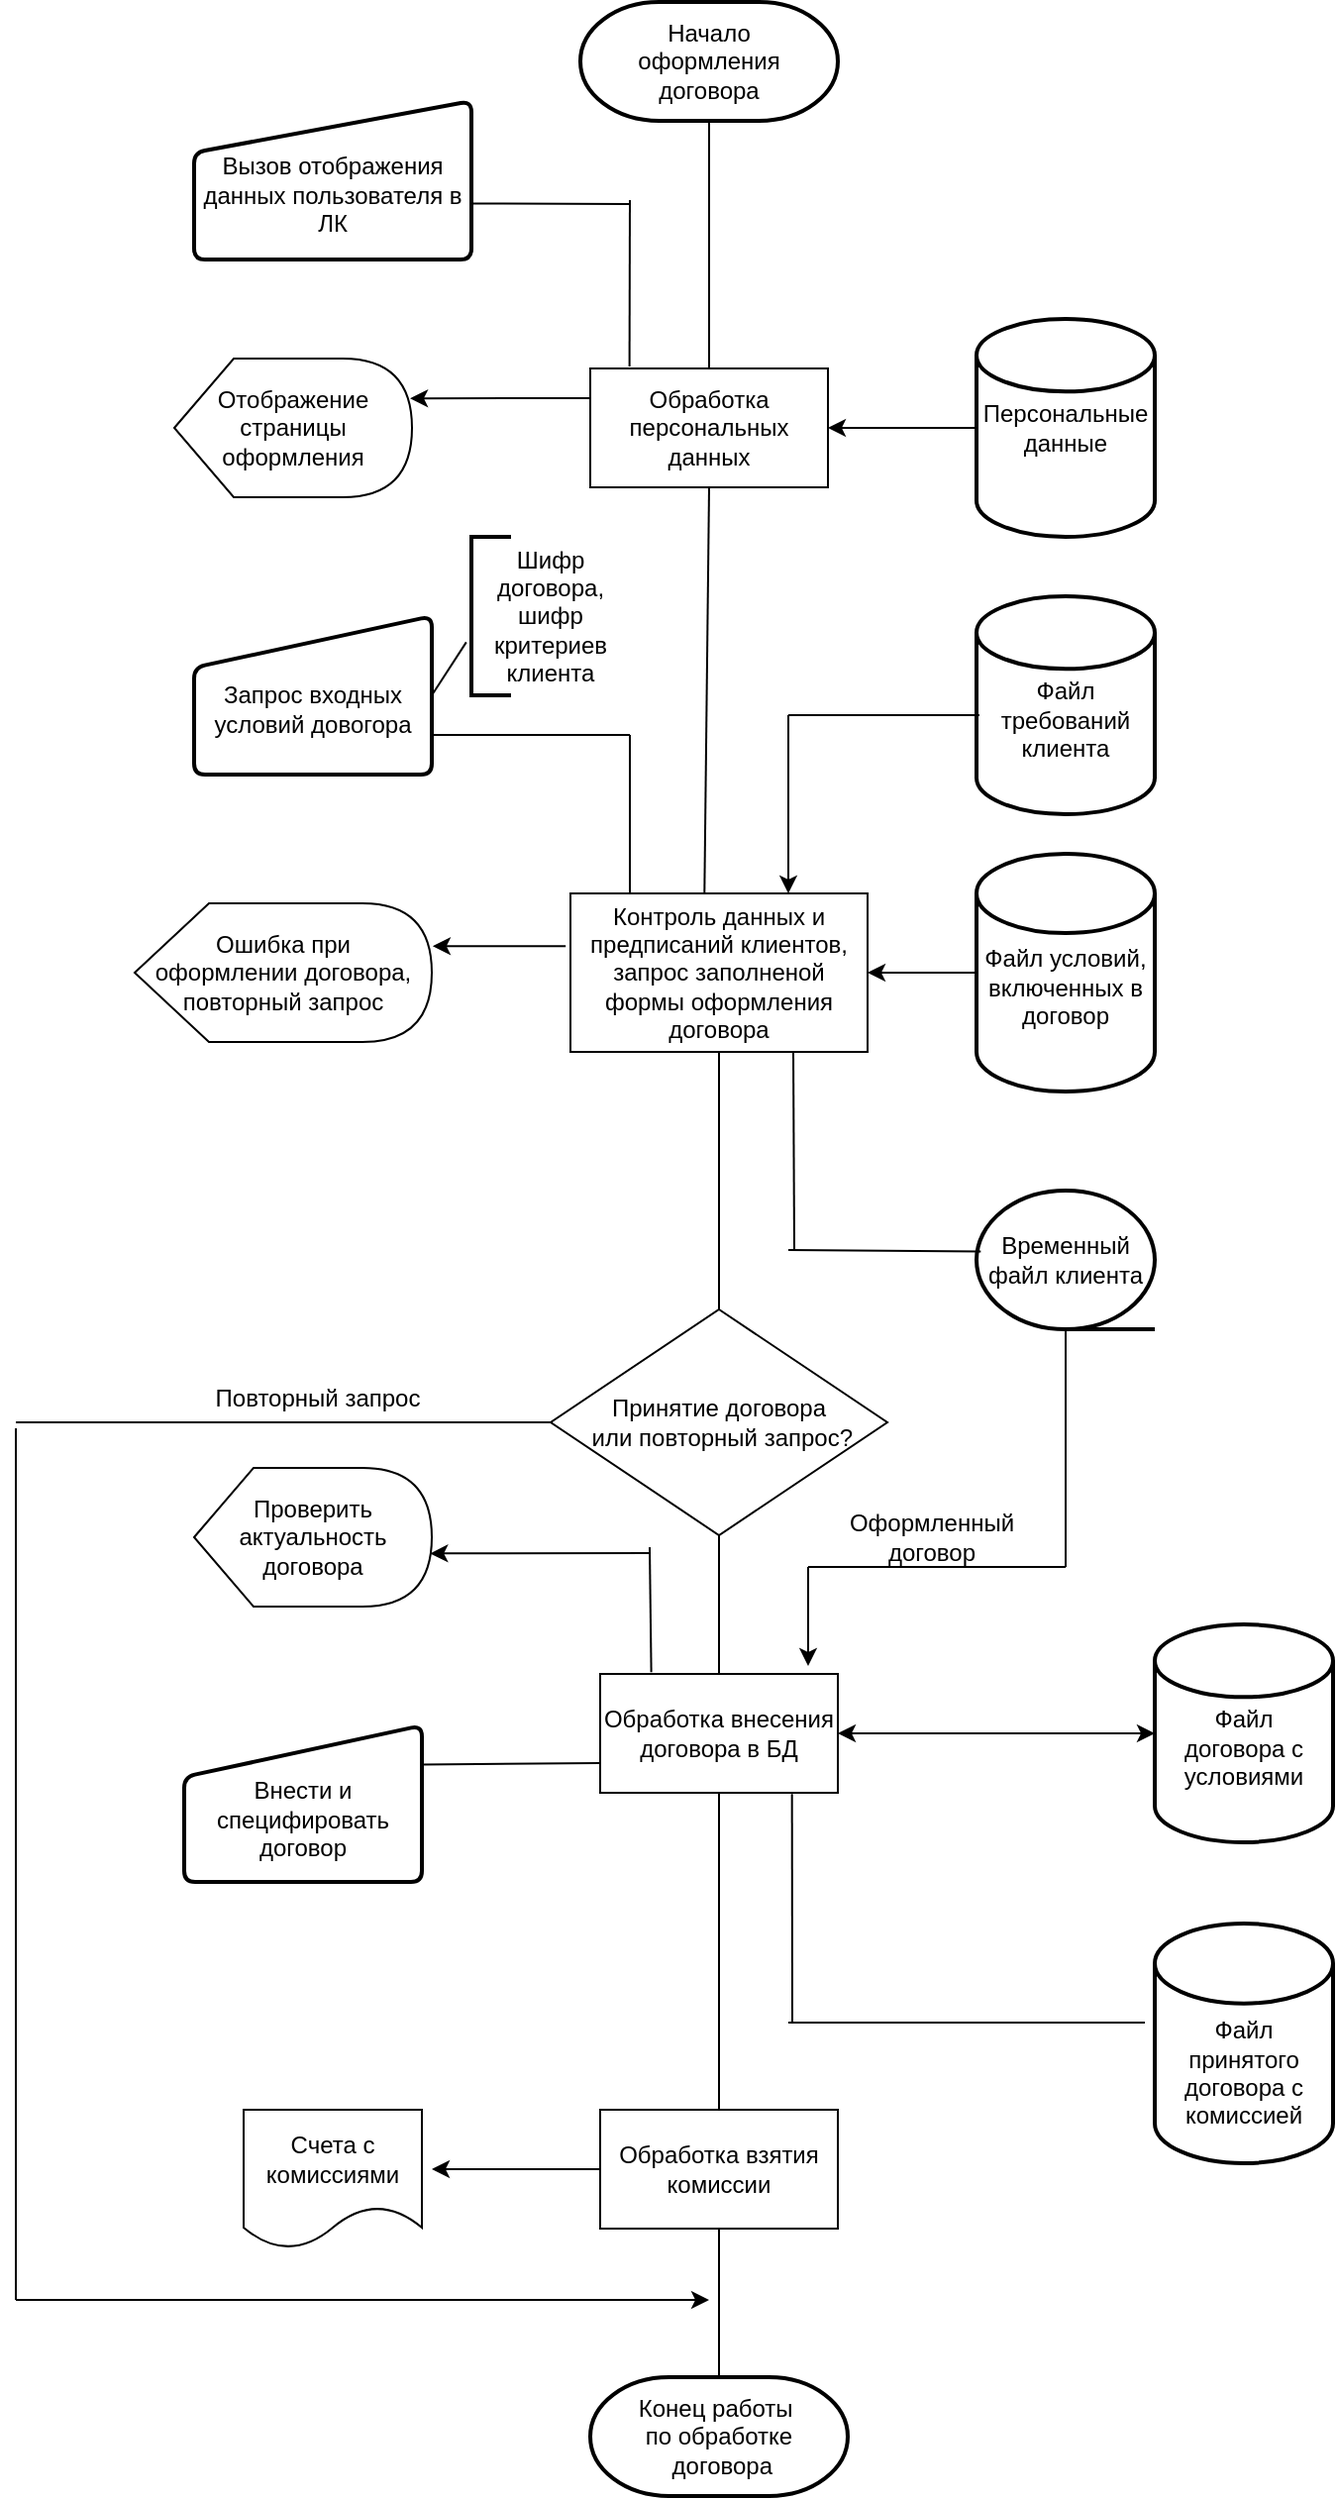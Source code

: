 <mxfile version="21.1.8" type="device">
  <diagram name="Страница 1" id="6cIsGnVPdXyDZ03Kz8hG">
    <mxGraphModel dx="1277" dy="1811" grid="1" gridSize="10" guides="1" tooltips="1" connect="1" arrows="1" fold="1" page="1" pageScale="1" pageWidth="827" pageHeight="1169" math="0" shadow="0">
      <root>
        <mxCell id="0" />
        <mxCell id="1" parent="0" />
        <mxCell id="lU8PQ3U2voOFwEztXCtA-2" value="Обработка персональных данных" style="rounded=0;whiteSpace=wrap;html=1;" vertex="1" parent="1">
          <mxGeometry x="330" y="155" width="120" height="60" as="geometry" />
        </mxCell>
        <mxCell id="lU8PQ3U2voOFwEztXCtA-3" value="&lt;br&gt;Вызов отображения данных пользователя в ЛК" style="html=1;strokeWidth=2;shape=manualInput;whiteSpace=wrap;rounded=1;size=26;arcSize=11;" vertex="1" parent="1">
          <mxGeometry x="130" y="20" width="140" height="80" as="geometry" />
        </mxCell>
        <mxCell id="lU8PQ3U2voOFwEztXCtA-4" value="Персональные данные" style="strokeWidth=2;html=1;shape=mxgraph.flowchart.database;whiteSpace=wrap;" vertex="1" parent="1">
          <mxGeometry x="525" y="130" width="90" height="110" as="geometry" />
        </mxCell>
        <mxCell id="lU8PQ3U2voOFwEztXCtA-5" value="Отображение страницы оформления" style="shape=display;whiteSpace=wrap;html=1;" vertex="1" parent="1">
          <mxGeometry x="120" y="150" width="120" height="70" as="geometry" />
        </mxCell>
        <mxCell id="lU8PQ3U2voOFwEztXCtA-6" value="&lt;br&gt;Файл требований клиента" style="strokeWidth=2;html=1;shape=mxgraph.flowchart.database;whiteSpace=wrap;" vertex="1" parent="1">
          <mxGeometry x="525" y="270" width="90" height="110" as="geometry" />
        </mxCell>
        <mxCell id="lU8PQ3U2voOFwEztXCtA-7" value="Контроль данных и предписаний клиентов, запрос заполненой формы оформления договора" style="rounded=0;whiteSpace=wrap;html=1;" vertex="1" parent="1">
          <mxGeometry x="320" y="420" width="150" height="80" as="geometry" />
        </mxCell>
        <mxCell id="lU8PQ3U2voOFwEztXCtA-8" value="&lt;br&gt;Запрос входных условий довогора" style="html=1;strokeWidth=2;shape=manualInput;whiteSpace=wrap;rounded=1;size=26;arcSize=11;" vertex="1" parent="1">
          <mxGeometry x="130" y="280" width="120" height="80" as="geometry" />
        </mxCell>
        <mxCell id="lU8PQ3U2voOFwEztXCtA-10" value="&lt;br&gt;Файл условий, включенных в договор" style="strokeWidth=2;html=1;shape=mxgraph.flowchart.database;whiteSpace=wrap;" vertex="1" parent="1">
          <mxGeometry x="525" y="400" width="90" height="120" as="geometry" />
        </mxCell>
        <mxCell id="lU8PQ3U2voOFwEztXCtA-11" value="Ошибка при &lt;br&gt;оформлении договора, повторный запрос" style="shape=display;whiteSpace=wrap;html=1;" vertex="1" parent="1">
          <mxGeometry x="100" y="425" width="150" height="70" as="geometry" />
        </mxCell>
        <mxCell id="lU8PQ3U2voOFwEztXCtA-12" value="Временный файл клиента" style="strokeWidth=2;html=1;shape=mxgraph.flowchart.sequential_data;whiteSpace=wrap;" vertex="1" parent="1">
          <mxGeometry x="525" y="570" width="90" height="70" as="geometry" />
        </mxCell>
        <mxCell id="lU8PQ3U2voOFwEztXCtA-13" value="Принятие договора&lt;br&gt;&amp;nbsp;или повторный запрос?" style="rhombus;whiteSpace=wrap;html=1;" vertex="1" parent="1">
          <mxGeometry x="310" y="630" width="170" height="114" as="geometry" />
        </mxCell>
        <mxCell id="lU8PQ3U2voOFwEztXCtA-14" value="Обработка внесения договора в БД" style="rounded=0;whiteSpace=wrap;html=1;" vertex="1" parent="1">
          <mxGeometry x="335" y="814" width="120" height="60" as="geometry" />
        </mxCell>
        <mxCell id="lU8PQ3U2voOFwEztXCtA-15" value="&lt;br&gt;Файл &lt;br&gt;договора с условиями" style="strokeWidth=2;html=1;shape=mxgraph.flowchart.database;whiteSpace=wrap;" vertex="1" parent="1">
          <mxGeometry x="615" y="789" width="90" height="110" as="geometry" />
        </mxCell>
        <mxCell id="lU8PQ3U2voOFwEztXCtA-16" value="&lt;br&gt;&lt;br&gt;Файл принятого договора с комиссией" style="strokeWidth=2;html=1;shape=mxgraph.flowchart.database;whiteSpace=wrap;" vertex="1" parent="1">
          <mxGeometry x="615" y="940" width="90" height="121" as="geometry" />
        </mxCell>
        <mxCell id="lU8PQ3U2voOFwEztXCtA-17" value="Начало &lt;br&gt;оформления &lt;br&gt;договора" style="strokeWidth=2;html=1;shape=mxgraph.flowchart.terminator;whiteSpace=wrap;" vertex="1" parent="1">
          <mxGeometry x="325" y="-30" width="130" height="60" as="geometry" />
        </mxCell>
        <mxCell id="lU8PQ3U2voOFwEztXCtA-18" value="Конец работы&amp;nbsp;&lt;br&gt;по обработке&lt;br&gt;&amp;nbsp;договора" style="strokeWidth=2;html=1;shape=mxgraph.flowchart.terminator;whiteSpace=wrap;" vertex="1" parent="1">
          <mxGeometry x="330" y="1169" width="130" height="60" as="geometry" />
        </mxCell>
        <mxCell id="lU8PQ3U2voOFwEztXCtA-19" value="Проверить актуальность договора" style="shape=display;whiteSpace=wrap;html=1;" vertex="1" parent="1">
          <mxGeometry x="130" y="710" width="120" height="70" as="geometry" />
        </mxCell>
        <mxCell id="lU8PQ3U2voOFwEztXCtA-20" value="&lt;br&gt;Внести и специфировать договор" style="html=1;strokeWidth=2;shape=manualInput;whiteSpace=wrap;rounded=1;size=26;arcSize=11;" vertex="1" parent="1">
          <mxGeometry x="125" y="840" width="120" height="79" as="geometry" />
        </mxCell>
        <mxCell id="lU8PQ3U2voOFwEztXCtA-21" value="Обработка взятия комиссии" style="rounded=0;whiteSpace=wrap;html=1;" vertex="1" parent="1">
          <mxGeometry x="335" y="1034" width="120" height="60" as="geometry" />
        </mxCell>
        <mxCell id="lU8PQ3U2voOFwEztXCtA-22" value="Счета с комиссиями" style="shape=document;whiteSpace=wrap;html=1;boundedLbl=1;" vertex="1" parent="1">
          <mxGeometry x="155" y="1034" width="90" height="70" as="geometry" />
        </mxCell>
        <mxCell id="lU8PQ3U2voOFwEztXCtA-24" value="Шифр договора, шифр критериев&lt;br&gt;клиента" style="text;html=1;strokeColor=none;fillColor=none;align=center;verticalAlign=middle;whiteSpace=wrap;rounded=0;" vertex="1" parent="1">
          <mxGeometry x="280" y="265" width="60" height="30" as="geometry" />
        </mxCell>
        <mxCell id="lU8PQ3U2voOFwEztXCtA-26" value="" style="strokeWidth=2;html=1;shape=mxgraph.flowchart.annotation_1;align=left;pointerEvents=1;" vertex="1" parent="1">
          <mxGeometry x="270" y="240" width="20" height="80" as="geometry" />
        </mxCell>
        <mxCell id="lU8PQ3U2voOFwEztXCtA-28" value="" style="endArrow=none;html=1;rounded=0;entryX=0.5;entryY=1;entryDx=0;entryDy=0;entryPerimeter=0;exitX=0.5;exitY=0;exitDx=0;exitDy=0;" edge="1" parent="1" source="lU8PQ3U2voOFwEztXCtA-2" target="lU8PQ3U2voOFwEztXCtA-17">
          <mxGeometry width="50" height="50" relative="1" as="geometry">
            <mxPoint x="90" y="310" as="sourcePoint" />
            <mxPoint x="140" y="260" as="targetPoint" />
          </mxGeometry>
        </mxCell>
        <mxCell id="lU8PQ3U2voOFwEztXCtA-30" value="" style="endArrow=none;html=1;rounded=0;entryX=1.002;entryY=0.647;entryDx=0;entryDy=0;entryPerimeter=0;" edge="1" parent="1" target="lU8PQ3U2voOFwEztXCtA-3">
          <mxGeometry width="50" height="50" relative="1" as="geometry">
            <mxPoint x="350" y="72" as="sourcePoint" />
            <mxPoint x="140" y="260" as="targetPoint" />
          </mxGeometry>
        </mxCell>
        <mxCell id="lU8PQ3U2voOFwEztXCtA-31" value="" style="endArrow=none;html=1;rounded=0;exitX=0.165;exitY=-0.016;exitDx=0;exitDy=0;exitPerimeter=0;" edge="1" parent="1" source="lU8PQ3U2voOFwEztXCtA-2">
          <mxGeometry width="50" height="50" relative="1" as="geometry">
            <mxPoint x="350" y="150" as="sourcePoint" />
            <mxPoint x="350" y="70" as="targetPoint" />
          </mxGeometry>
        </mxCell>
        <mxCell id="lU8PQ3U2voOFwEztXCtA-32" value="" style="endArrow=classic;html=1;rounded=0;entryX=0.992;entryY=0.287;entryDx=0;entryDy=0;entryPerimeter=0;exitX=0;exitY=0.25;exitDx=0;exitDy=0;" edge="1" parent="1" source="lU8PQ3U2voOFwEztXCtA-2" target="lU8PQ3U2voOFwEztXCtA-5">
          <mxGeometry width="50" height="50" relative="1" as="geometry">
            <mxPoint x="90" y="310" as="sourcePoint" />
            <mxPoint x="140" y="260" as="targetPoint" />
          </mxGeometry>
        </mxCell>
        <mxCell id="lU8PQ3U2voOFwEztXCtA-33" value="" style="endArrow=classic;html=1;rounded=0;entryX=1;entryY=0.5;entryDx=0;entryDy=0;exitX=0;exitY=0.5;exitDx=0;exitDy=0;exitPerimeter=0;" edge="1" parent="1" source="lU8PQ3U2voOFwEztXCtA-4" target="lU8PQ3U2voOFwEztXCtA-2">
          <mxGeometry width="50" height="50" relative="1" as="geometry">
            <mxPoint x="340" y="180" as="sourcePoint" />
            <mxPoint x="249" y="180" as="targetPoint" />
          </mxGeometry>
        </mxCell>
        <mxCell id="lU8PQ3U2voOFwEztXCtA-34" value="" style="endArrow=none;html=1;rounded=0;entryX=-0.13;entryY=0.665;entryDx=0;entryDy=0;entryPerimeter=0;exitX=1;exitY=0.5;exitDx=0;exitDy=0;" edge="1" parent="1" source="lU8PQ3U2voOFwEztXCtA-8" target="lU8PQ3U2voOFwEztXCtA-26">
          <mxGeometry width="50" height="50" relative="1" as="geometry">
            <mxPoint x="90" y="310" as="sourcePoint" />
            <mxPoint x="140" y="260" as="targetPoint" />
          </mxGeometry>
        </mxCell>
        <mxCell id="lU8PQ3U2voOFwEztXCtA-35" value="" style="endArrow=none;html=1;rounded=0;entryX=0.5;entryY=1;entryDx=0;entryDy=0;exitX=0.451;exitY=0.001;exitDx=0;exitDy=0;exitPerimeter=0;" edge="1" parent="1" source="lU8PQ3U2voOFwEztXCtA-7" target="lU8PQ3U2voOFwEztXCtA-2">
          <mxGeometry width="50" height="50" relative="1" as="geometry">
            <mxPoint x="390" y="410" as="sourcePoint" />
            <mxPoint x="390" y="220" as="targetPoint" />
          </mxGeometry>
        </mxCell>
        <mxCell id="lU8PQ3U2voOFwEztXCtA-36" value="" style="endArrow=none;html=1;rounded=0;entryX=1;entryY=0.75;entryDx=0;entryDy=0;" edge="1" parent="1" target="lU8PQ3U2voOFwEztXCtA-8">
          <mxGeometry width="50" height="50" relative="1" as="geometry">
            <mxPoint x="350" y="340" as="sourcePoint" />
            <mxPoint x="280" y="82" as="targetPoint" />
          </mxGeometry>
        </mxCell>
        <mxCell id="lU8PQ3U2voOFwEztXCtA-37" value="" style="endArrow=none;html=1;rounded=0;" edge="1" parent="1">
          <mxGeometry width="50" height="50" relative="1" as="geometry">
            <mxPoint x="350" y="340" as="sourcePoint" />
            <mxPoint x="350" y="420" as="targetPoint" />
          </mxGeometry>
        </mxCell>
        <mxCell id="lU8PQ3U2voOFwEztXCtA-38" value="" style="endArrow=classic;html=1;rounded=0;entryX=1.003;entryY=0.309;entryDx=0;entryDy=0;entryPerimeter=0;exitX=-0.016;exitY=0.333;exitDx=0;exitDy=0;exitPerimeter=0;" edge="1" parent="1" source="lU8PQ3U2voOFwEztXCtA-7" target="lU8PQ3U2voOFwEztXCtA-11">
          <mxGeometry width="50" height="50" relative="1" as="geometry">
            <mxPoint x="340" y="180" as="sourcePoint" />
            <mxPoint x="249" y="180" as="targetPoint" />
          </mxGeometry>
        </mxCell>
        <mxCell id="lU8PQ3U2voOFwEztXCtA-39" value="" style="endArrow=classic;html=1;rounded=0;entryX=1;entryY=0.5;entryDx=0;entryDy=0;exitX=0;exitY=0.5;exitDx=0;exitDy=0;exitPerimeter=0;" edge="1" parent="1" source="lU8PQ3U2voOFwEztXCtA-10" target="lU8PQ3U2voOFwEztXCtA-7">
          <mxGeometry width="50" height="50" relative="1" as="geometry">
            <mxPoint x="535" y="195" as="sourcePoint" />
            <mxPoint x="460" y="195" as="targetPoint" />
          </mxGeometry>
        </mxCell>
        <mxCell id="lU8PQ3U2voOFwEztXCtA-40" value="" style="endArrow=none;html=1;rounded=0;exitX=0.016;exitY=0.545;exitDx=0;exitDy=0;exitPerimeter=0;" edge="1" parent="1" source="lU8PQ3U2voOFwEztXCtA-6">
          <mxGeometry width="50" height="50" relative="1" as="geometry">
            <mxPoint x="520" y="330" as="sourcePoint" />
            <mxPoint x="430" y="330" as="targetPoint" />
          </mxGeometry>
        </mxCell>
        <mxCell id="lU8PQ3U2voOFwEztXCtA-41" value="" style="endArrow=classic;html=1;rounded=0;" edge="1" parent="1">
          <mxGeometry width="50" height="50" relative="1" as="geometry">
            <mxPoint x="430" y="330" as="sourcePoint" />
            <mxPoint x="430" y="420" as="targetPoint" />
          </mxGeometry>
        </mxCell>
        <mxCell id="lU8PQ3U2voOFwEztXCtA-42" value="" style="endArrow=none;html=1;rounded=0;exitX=0.5;exitY=0;exitDx=0;exitDy=0;" edge="1" parent="1" source="lU8PQ3U2voOFwEztXCtA-13" target="lU8PQ3U2voOFwEztXCtA-7">
          <mxGeometry width="50" height="50" relative="1" as="geometry">
            <mxPoint x="398" y="430" as="sourcePoint" />
            <mxPoint x="400" y="225" as="targetPoint" />
          </mxGeometry>
        </mxCell>
        <mxCell id="lU8PQ3U2voOFwEztXCtA-43" value="" style="endArrow=none;html=1;rounded=0;entryX=0;entryY=0.5;entryDx=0;entryDy=0;" edge="1" parent="1" target="lU8PQ3U2voOFwEztXCtA-13">
          <mxGeometry width="50" height="50" relative="1" as="geometry">
            <mxPoint x="40" y="687" as="sourcePoint" />
            <mxPoint x="140" y="780" as="targetPoint" />
          </mxGeometry>
        </mxCell>
        <mxCell id="lU8PQ3U2voOFwEztXCtA-44" value="" style="endArrow=none;html=1;rounded=0;entryX=0.5;entryY=1;entryDx=0;entryDy=0;exitX=0.5;exitY=0;exitDx=0;exitDy=0;" edge="1" parent="1" source="lU8PQ3U2voOFwEztXCtA-14" target="lU8PQ3U2voOFwEztXCtA-13">
          <mxGeometry width="50" height="50" relative="1" as="geometry">
            <mxPoint x="390" y="810" as="sourcePoint" />
            <mxPoint x="130" y="1000" as="targetPoint" />
          </mxGeometry>
        </mxCell>
        <mxCell id="lU8PQ3U2voOFwEztXCtA-46" value="" style="endArrow=none;html=1;rounded=0;" edge="1" parent="1">
          <mxGeometry width="50" height="50" relative="1" as="geometry">
            <mxPoint x="40" y="1130" as="sourcePoint" />
            <mxPoint x="40" y="690" as="targetPoint" />
          </mxGeometry>
        </mxCell>
        <mxCell id="lU8PQ3U2voOFwEztXCtA-47" value="" style="endArrow=none;html=1;rounded=0;entryX=0.5;entryY=1;entryDx=0;entryDy=0;exitX=0.5;exitY=0;exitDx=0;exitDy=0;" edge="1" parent="1" source="lU8PQ3U2voOFwEztXCtA-21" target="lU8PQ3U2voOFwEztXCtA-14">
          <mxGeometry width="50" height="50" relative="1" as="geometry">
            <mxPoint x="80" y="990" as="sourcePoint" />
            <mxPoint x="130" y="940" as="targetPoint" />
          </mxGeometry>
        </mxCell>
        <mxCell id="lU8PQ3U2voOFwEztXCtA-48" value="" style="endArrow=classic;startArrow=classic;html=1;rounded=0;entryX=0;entryY=0.5;entryDx=0;entryDy=0;entryPerimeter=0;exitX=1;exitY=0.5;exitDx=0;exitDy=0;" edge="1" parent="1" source="lU8PQ3U2voOFwEztXCtA-14" target="lU8PQ3U2voOFwEztXCtA-15">
          <mxGeometry width="50" height="50" relative="1" as="geometry">
            <mxPoint x="80" y="990" as="sourcePoint" />
            <mxPoint x="130" y="940" as="targetPoint" />
          </mxGeometry>
        </mxCell>
        <mxCell id="lU8PQ3U2voOFwEztXCtA-49" value="" style="endArrow=none;html=1;rounded=0;entryX=0.5;entryY=1;entryDx=0;entryDy=0;exitX=0.5;exitY=0;exitDx=0;exitDy=0;exitPerimeter=0;" edge="1" parent="1" source="lU8PQ3U2voOFwEztXCtA-18" target="lU8PQ3U2voOFwEztXCtA-21">
          <mxGeometry width="50" height="50" relative="1" as="geometry">
            <mxPoint x="80" y="990" as="sourcePoint" />
            <mxPoint x="130" y="940" as="targetPoint" />
          </mxGeometry>
        </mxCell>
        <mxCell id="lU8PQ3U2voOFwEztXCtA-50" value="" style="endArrow=classic;html=1;rounded=0;" edge="1" parent="1">
          <mxGeometry width="50" height="50" relative="1" as="geometry">
            <mxPoint x="40" y="1130" as="sourcePoint" />
            <mxPoint x="390" y="1130" as="targetPoint" />
          </mxGeometry>
        </mxCell>
        <mxCell id="lU8PQ3U2voOFwEztXCtA-51" value="" style="endArrow=classic;html=1;rounded=0;exitX=0;exitY=0.5;exitDx=0;exitDy=0;" edge="1" parent="1" source="lU8PQ3U2voOFwEztXCtA-21">
          <mxGeometry width="50" height="50" relative="1" as="geometry">
            <mxPoint x="325" y="1061" as="sourcePoint" />
            <mxPoint x="250" y="1064" as="targetPoint" />
          </mxGeometry>
        </mxCell>
        <mxCell id="lU8PQ3U2voOFwEztXCtA-52" value="" style="endArrow=none;html=1;rounded=0;entryX=0.5;entryY=1;entryDx=0;entryDy=0;entryPerimeter=0;" edge="1" parent="1" target="lU8PQ3U2voOFwEztXCtA-12">
          <mxGeometry width="50" height="50" relative="1" as="geometry">
            <mxPoint x="570" y="760" as="sourcePoint" />
            <mxPoint x="130" y="840" as="targetPoint" />
          </mxGeometry>
        </mxCell>
        <mxCell id="lU8PQ3U2voOFwEztXCtA-53" value="" style="endArrow=none;html=1;rounded=0;" edge="1" parent="1">
          <mxGeometry width="50" height="50" relative="1" as="geometry">
            <mxPoint x="570" y="760" as="sourcePoint" />
            <mxPoint x="440" y="760" as="targetPoint" />
          </mxGeometry>
        </mxCell>
        <mxCell id="lU8PQ3U2voOFwEztXCtA-54" value="" style="endArrow=classic;html=1;rounded=0;" edge="1" parent="1">
          <mxGeometry width="50" height="50" relative="1" as="geometry">
            <mxPoint x="440" y="760" as="sourcePoint" />
            <mxPoint x="440" y="810" as="targetPoint" />
          </mxGeometry>
        </mxCell>
        <mxCell id="lU8PQ3U2voOFwEztXCtA-55" value="Повторный запрос" style="text;html=1;strokeColor=none;fillColor=none;align=center;verticalAlign=middle;whiteSpace=wrap;rounded=0;" vertex="1" parent="1">
          <mxGeometry x="130" y="660" width="125" height="30" as="geometry" />
        </mxCell>
        <mxCell id="lU8PQ3U2voOFwEztXCtA-56" value="Оформленный договор" style="text;html=1;strokeColor=none;fillColor=none;align=center;verticalAlign=middle;whiteSpace=wrap;rounded=0;" vertex="1" parent="1">
          <mxGeometry x="440" y="730" width="125" height="30" as="geometry" />
        </mxCell>
        <mxCell id="lU8PQ3U2voOFwEztXCtA-57" value="" style="endArrow=none;html=1;rounded=0;entryX=0.807;entryY=1.011;entryDx=0;entryDy=0;entryPerimeter=0;" edge="1" parent="1" target="lU8PQ3U2voOFwEztXCtA-14">
          <mxGeometry width="50" height="50" relative="1" as="geometry">
            <mxPoint x="432" y="990" as="sourcePoint" />
            <mxPoint x="40" y="900" as="targetPoint" />
          </mxGeometry>
        </mxCell>
        <mxCell id="lU8PQ3U2voOFwEztXCtA-58" value="" style="endArrow=none;html=1;rounded=0;" edge="1" parent="1">
          <mxGeometry width="50" height="50" relative="1" as="geometry">
            <mxPoint x="610" y="990" as="sourcePoint" />
            <mxPoint x="430" y="990" as="targetPoint" />
          </mxGeometry>
        </mxCell>
        <mxCell id="lU8PQ3U2voOFwEztXCtA-59" value="" style="endArrow=none;html=1;rounded=0;exitX=1;exitY=0.25;exitDx=0;exitDy=0;entryX=0;entryY=0.75;entryDx=0;entryDy=0;" edge="1" parent="1" source="lU8PQ3U2voOFwEztXCtA-20" target="lU8PQ3U2voOFwEztXCtA-14">
          <mxGeometry width="50" height="50" relative="1" as="geometry">
            <mxPoint x="-10" y="950" as="sourcePoint" />
            <mxPoint x="310" y="901" as="targetPoint" />
          </mxGeometry>
        </mxCell>
        <mxCell id="lU8PQ3U2voOFwEztXCtA-60" value="" style="endArrow=none;html=1;rounded=0;entryX=0.75;entryY=1;entryDx=0;entryDy=0;" edge="1" parent="1" target="lU8PQ3U2voOFwEztXCtA-7">
          <mxGeometry width="50" height="50" relative="1" as="geometry">
            <mxPoint x="433" y="600" as="sourcePoint" />
            <mxPoint x="260" y="500" as="targetPoint" />
          </mxGeometry>
        </mxCell>
        <mxCell id="lU8PQ3U2voOFwEztXCtA-61" value="" style="endArrow=none;html=1;rounded=0;exitX=0.024;exitY=0.44;exitDx=0;exitDy=0;exitPerimeter=0;" edge="1" parent="1" source="lU8PQ3U2voOFwEztXCtA-12">
          <mxGeometry width="50" height="50" relative="1" as="geometry">
            <mxPoint x="520" y="600" as="sourcePoint" />
            <mxPoint x="430" y="600" as="targetPoint" />
          </mxGeometry>
        </mxCell>
        <mxCell id="lU8PQ3U2voOFwEztXCtA-62" value="" style="endArrow=none;html=1;rounded=0;entryX=0.215;entryY=-0.014;entryDx=0;entryDy=0;entryPerimeter=0;" edge="1" parent="1" target="lU8PQ3U2voOFwEztXCtA-14">
          <mxGeometry width="50" height="50" relative="1" as="geometry">
            <mxPoint x="360" y="750" as="sourcePoint" />
            <mxPoint x="360" y="810" as="targetPoint" />
          </mxGeometry>
        </mxCell>
        <mxCell id="lU8PQ3U2voOFwEztXCtA-64" value="" style="endArrow=classic;html=1;rounded=0;entryX=0.993;entryY=0.617;entryDx=0;entryDy=0;entryPerimeter=0;" edge="1" parent="1" target="lU8PQ3U2voOFwEztXCtA-19">
          <mxGeometry width="50" height="50" relative="1" as="geometry">
            <mxPoint x="360" y="753" as="sourcePoint" />
            <mxPoint x="310" y="680" as="targetPoint" />
          </mxGeometry>
        </mxCell>
      </root>
    </mxGraphModel>
  </diagram>
</mxfile>
